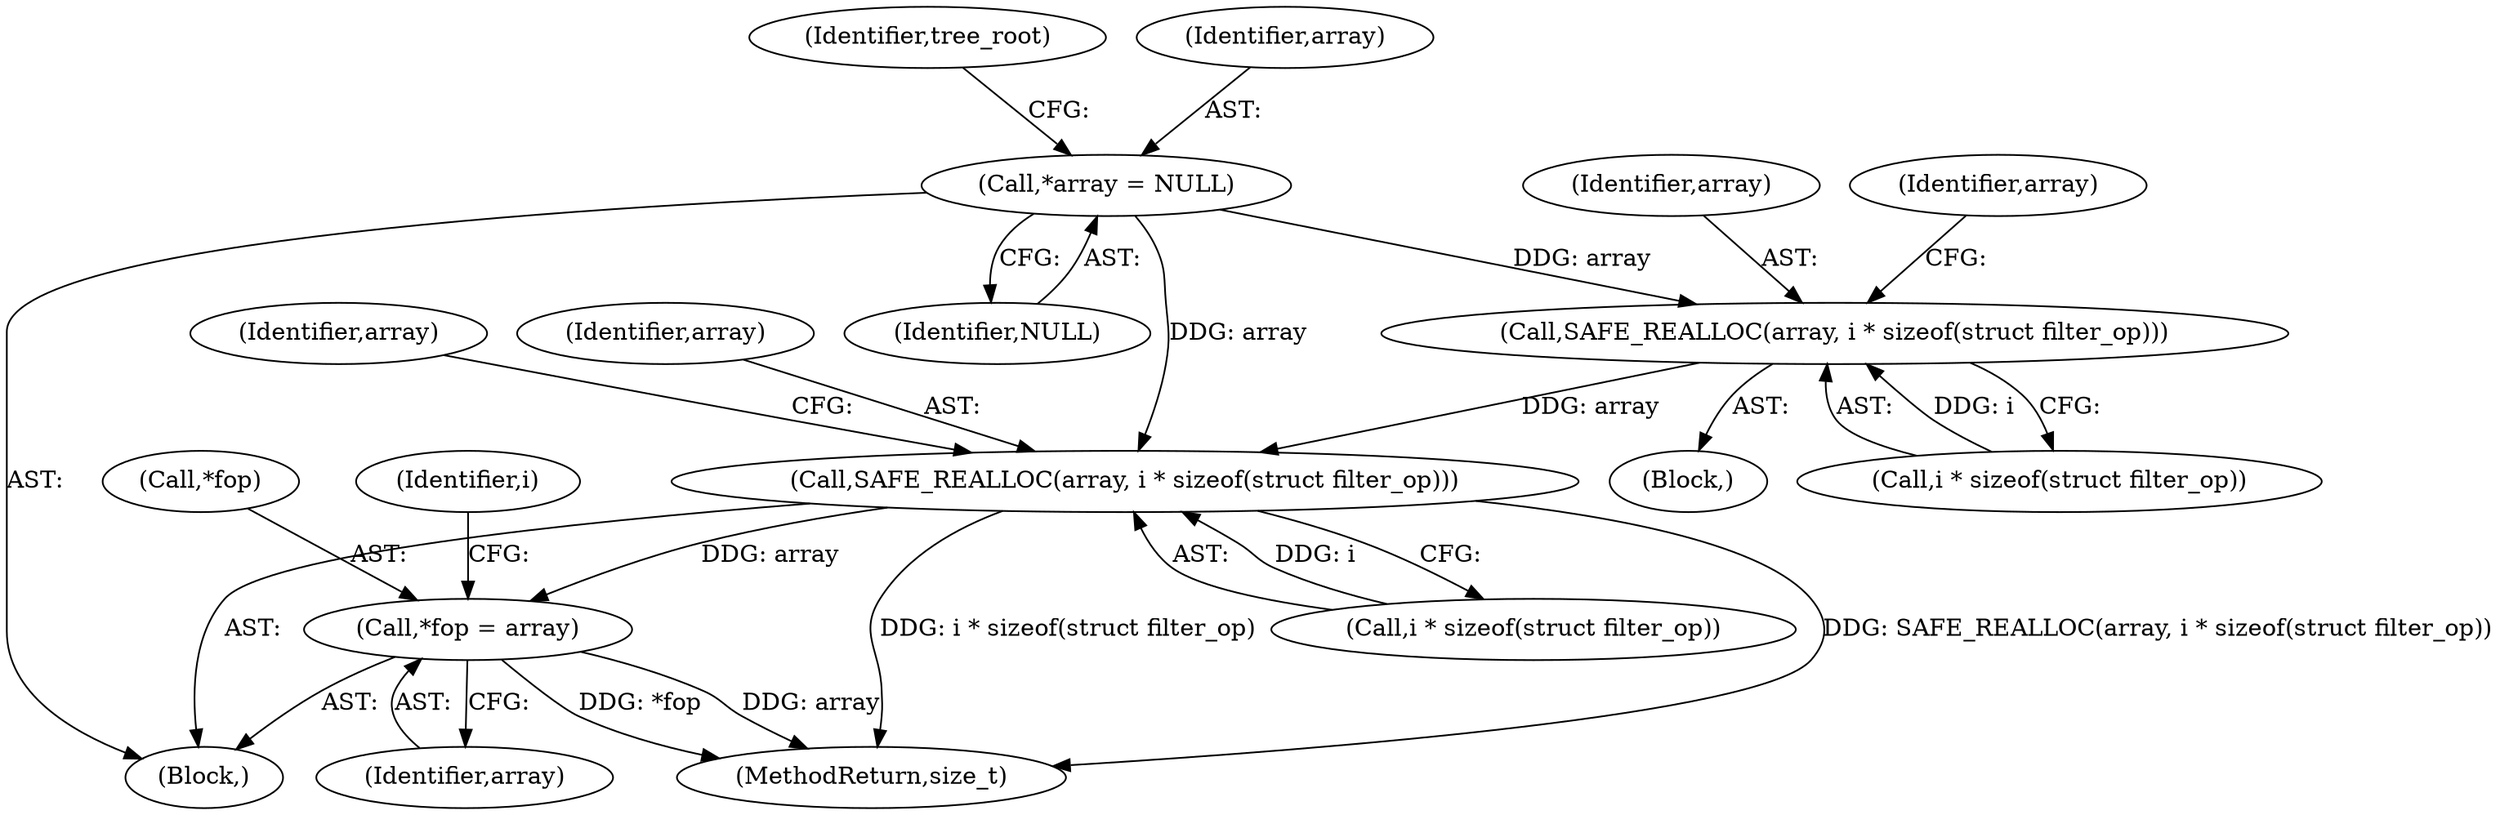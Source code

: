digraph "0_ettercap_626dc56686f15f2dda13c48f78c2a666cb6d8506@pointer" {
"1000114" [label="(Call,*array = NULL)"];
"1000142" [label="(Call,SAFE_REALLOC(array, i * sizeof(struct filter_op)))"];
"1000163" [label="(Call,SAFE_REALLOC(array, i * sizeof(struct filter_op)))"];
"1000178" [label="(Call,*fop = array)"];
"1000108" [label="(Block,)"];
"1000116" [label="(Identifier,NULL)"];
"1000120" [label="(Identifier,tree_root)"];
"1000181" [label="(Identifier,array)"];
"1000115" [label="(Identifier,array)"];
"1000144" [label="(Call,i * sizeof(struct filter_op))"];
"1000184" [label="(MethodReturn,size_t)"];
"1000142" [label="(Call,SAFE_REALLOC(array, i * sizeof(struct filter_op)))"];
"1000164" [label="(Identifier,array)"];
"1000143" [label="(Identifier,array)"];
"1000165" [label="(Call,i * sizeof(struct filter_op))"];
"1000178" [label="(Call,*fop = array)"];
"1000141" [label="(Block,)"];
"1000172" [label="(Identifier,array)"];
"1000183" [label="(Identifier,i)"];
"1000179" [label="(Call,*fop)"];
"1000163" [label="(Call,SAFE_REALLOC(array, i * sizeof(struct filter_op)))"];
"1000151" [label="(Identifier,array)"];
"1000114" [label="(Call,*array = NULL)"];
"1000114" -> "1000108"  [label="AST: "];
"1000114" -> "1000116"  [label="CFG: "];
"1000115" -> "1000114"  [label="AST: "];
"1000116" -> "1000114"  [label="AST: "];
"1000120" -> "1000114"  [label="CFG: "];
"1000114" -> "1000142"  [label="DDG: array"];
"1000114" -> "1000163"  [label="DDG: array"];
"1000142" -> "1000141"  [label="AST: "];
"1000142" -> "1000144"  [label="CFG: "];
"1000143" -> "1000142"  [label="AST: "];
"1000144" -> "1000142"  [label="AST: "];
"1000151" -> "1000142"  [label="CFG: "];
"1000144" -> "1000142"  [label="DDG: i"];
"1000142" -> "1000163"  [label="DDG: array"];
"1000163" -> "1000108"  [label="AST: "];
"1000163" -> "1000165"  [label="CFG: "];
"1000164" -> "1000163"  [label="AST: "];
"1000165" -> "1000163"  [label="AST: "];
"1000172" -> "1000163"  [label="CFG: "];
"1000163" -> "1000184"  [label="DDG: SAFE_REALLOC(array, i * sizeof(struct filter_op))"];
"1000163" -> "1000184"  [label="DDG: i * sizeof(struct filter_op)"];
"1000165" -> "1000163"  [label="DDG: i"];
"1000163" -> "1000178"  [label="DDG: array"];
"1000178" -> "1000108"  [label="AST: "];
"1000178" -> "1000181"  [label="CFG: "];
"1000179" -> "1000178"  [label="AST: "];
"1000181" -> "1000178"  [label="AST: "];
"1000183" -> "1000178"  [label="CFG: "];
"1000178" -> "1000184"  [label="DDG: *fop"];
"1000178" -> "1000184"  [label="DDG: array"];
}
